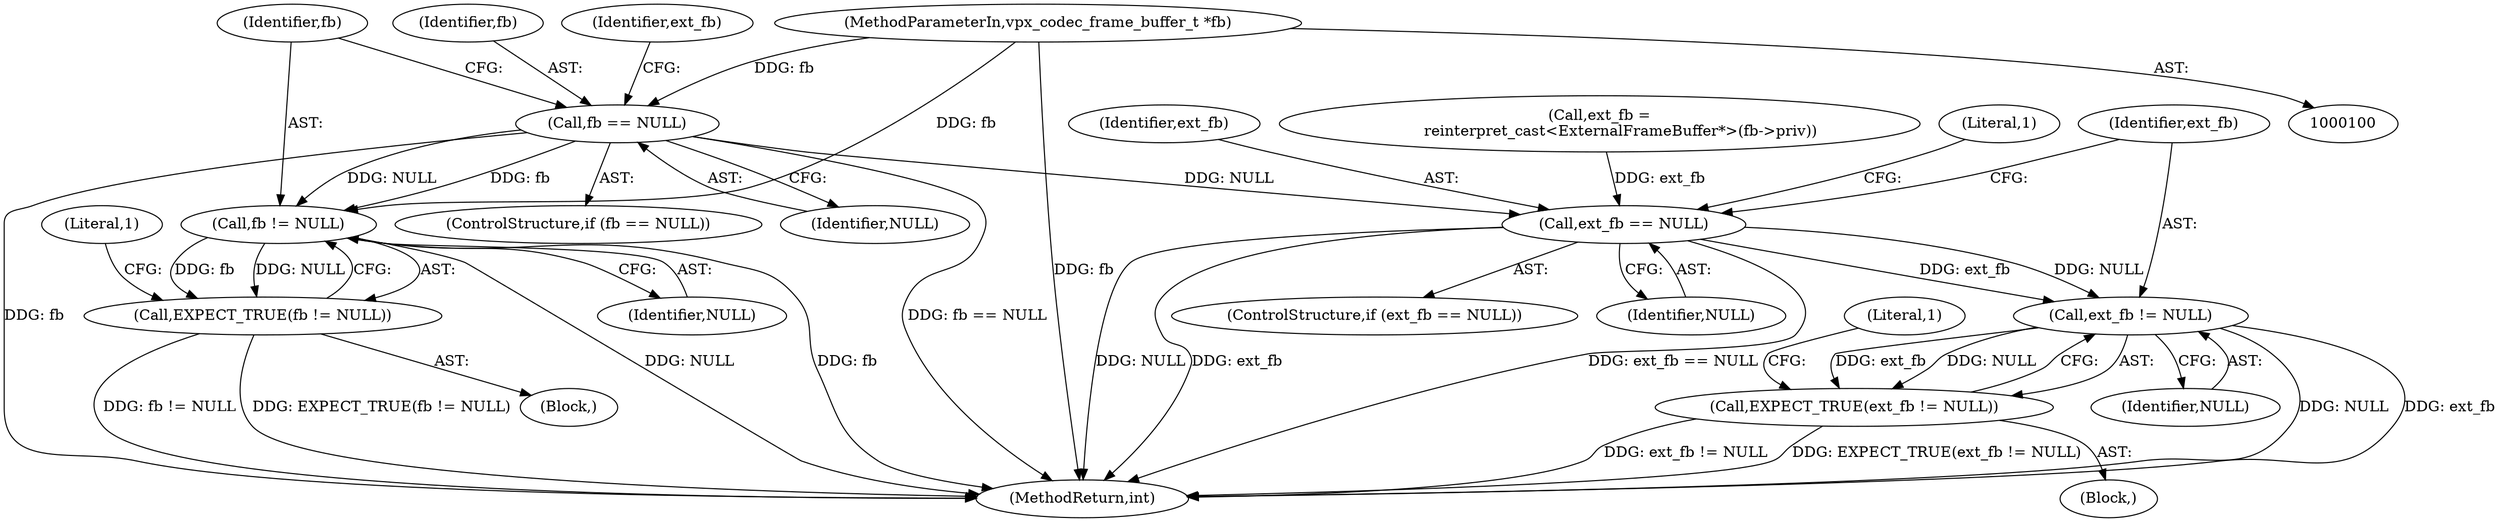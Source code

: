 digraph "0_Android_5a9753fca56f0eeb9f61e342b2fccffc364f9426_70@pointer" {
"1000104" [label="(Call,fb == NULL)"];
"1000101" [label="(MethodParameterIn,vpx_codec_frame_buffer_t *fb)"];
"1000109" [label="(Call,fb != NULL)"];
"1000108" [label="(Call,EXPECT_TRUE(fb != NULL))"];
"1000123" [label="(Call,ext_fb == NULL)"];
"1000128" [label="(Call,ext_fb != NULL)"];
"1000127" [label="(Call,EXPECT_TRUE(ext_fb != NULL))"];
"1000101" [label="(MethodParameterIn,vpx_codec_frame_buffer_t *fb)"];
"1000105" [label="(Identifier,fb)"];
"1000110" [label="(Identifier,fb)"];
"1000103" [label="(ControlStructure,if (fb == NULL))"];
"1000108" [label="(Call,EXPECT_TRUE(fb != NULL))"];
"1000115" [label="(Call,ext_fb =\n         reinterpret_cast<ExternalFrameBuffer*>(fb->priv))"];
"1000123" [label="(Call,ext_fb == NULL)"];
"1000129" [label="(Identifier,ext_fb)"];
"1000135" [label="(Literal,1)"];
"1000111" [label="(Identifier,NULL)"];
"1000106" [label="(Identifier,NULL)"];
"1000133" [label="(Literal,1)"];
"1000107" [label="(Block,)"];
"1000104" [label="(Call,fb == NULL)"];
"1000122" [label="(ControlStructure,if (ext_fb == NULL))"];
"1000128" [label="(Call,ext_fb != NULL)"];
"1000126" [label="(Block,)"];
"1000125" [label="(Identifier,NULL)"];
"1000116" [label="(Identifier,ext_fb)"];
"1000127" [label="(Call,EXPECT_TRUE(ext_fb != NULL))"];
"1000114" [label="(Literal,1)"];
"1000146" [label="(MethodReturn,int)"];
"1000130" [label="(Identifier,NULL)"];
"1000109" [label="(Call,fb != NULL)"];
"1000124" [label="(Identifier,ext_fb)"];
"1000104" -> "1000103"  [label="AST: "];
"1000104" -> "1000106"  [label="CFG: "];
"1000105" -> "1000104"  [label="AST: "];
"1000106" -> "1000104"  [label="AST: "];
"1000110" -> "1000104"  [label="CFG: "];
"1000116" -> "1000104"  [label="CFG: "];
"1000104" -> "1000146"  [label="DDG: fb == NULL"];
"1000104" -> "1000146"  [label="DDG: fb"];
"1000101" -> "1000104"  [label="DDG: fb"];
"1000104" -> "1000109"  [label="DDG: fb"];
"1000104" -> "1000109"  [label="DDG: NULL"];
"1000104" -> "1000123"  [label="DDG: NULL"];
"1000101" -> "1000100"  [label="AST: "];
"1000101" -> "1000146"  [label="DDG: fb"];
"1000101" -> "1000109"  [label="DDG: fb"];
"1000109" -> "1000108"  [label="AST: "];
"1000109" -> "1000111"  [label="CFG: "];
"1000110" -> "1000109"  [label="AST: "];
"1000111" -> "1000109"  [label="AST: "];
"1000108" -> "1000109"  [label="CFG: "];
"1000109" -> "1000146"  [label="DDG: NULL"];
"1000109" -> "1000146"  [label="DDG: fb"];
"1000109" -> "1000108"  [label="DDG: fb"];
"1000109" -> "1000108"  [label="DDG: NULL"];
"1000108" -> "1000107"  [label="AST: "];
"1000114" -> "1000108"  [label="CFG: "];
"1000108" -> "1000146"  [label="DDG: EXPECT_TRUE(fb != NULL)"];
"1000108" -> "1000146"  [label="DDG: fb != NULL"];
"1000123" -> "1000122"  [label="AST: "];
"1000123" -> "1000125"  [label="CFG: "];
"1000124" -> "1000123"  [label="AST: "];
"1000125" -> "1000123"  [label="AST: "];
"1000129" -> "1000123"  [label="CFG: "];
"1000135" -> "1000123"  [label="CFG: "];
"1000123" -> "1000146"  [label="DDG: NULL"];
"1000123" -> "1000146"  [label="DDG: ext_fb"];
"1000123" -> "1000146"  [label="DDG: ext_fb == NULL"];
"1000115" -> "1000123"  [label="DDG: ext_fb"];
"1000123" -> "1000128"  [label="DDG: ext_fb"];
"1000123" -> "1000128"  [label="DDG: NULL"];
"1000128" -> "1000127"  [label="AST: "];
"1000128" -> "1000130"  [label="CFG: "];
"1000129" -> "1000128"  [label="AST: "];
"1000130" -> "1000128"  [label="AST: "];
"1000127" -> "1000128"  [label="CFG: "];
"1000128" -> "1000146"  [label="DDG: NULL"];
"1000128" -> "1000146"  [label="DDG: ext_fb"];
"1000128" -> "1000127"  [label="DDG: ext_fb"];
"1000128" -> "1000127"  [label="DDG: NULL"];
"1000127" -> "1000126"  [label="AST: "];
"1000133" -> "1000127"  [label="CFG: "];
"1000127" -> "1000146"  [label="DDG: EXPECT_TRUE(ext_fb != NULL)"];
"1000127" -> "1000146"  [label="DDG: ext_fb != NULL"];
}
